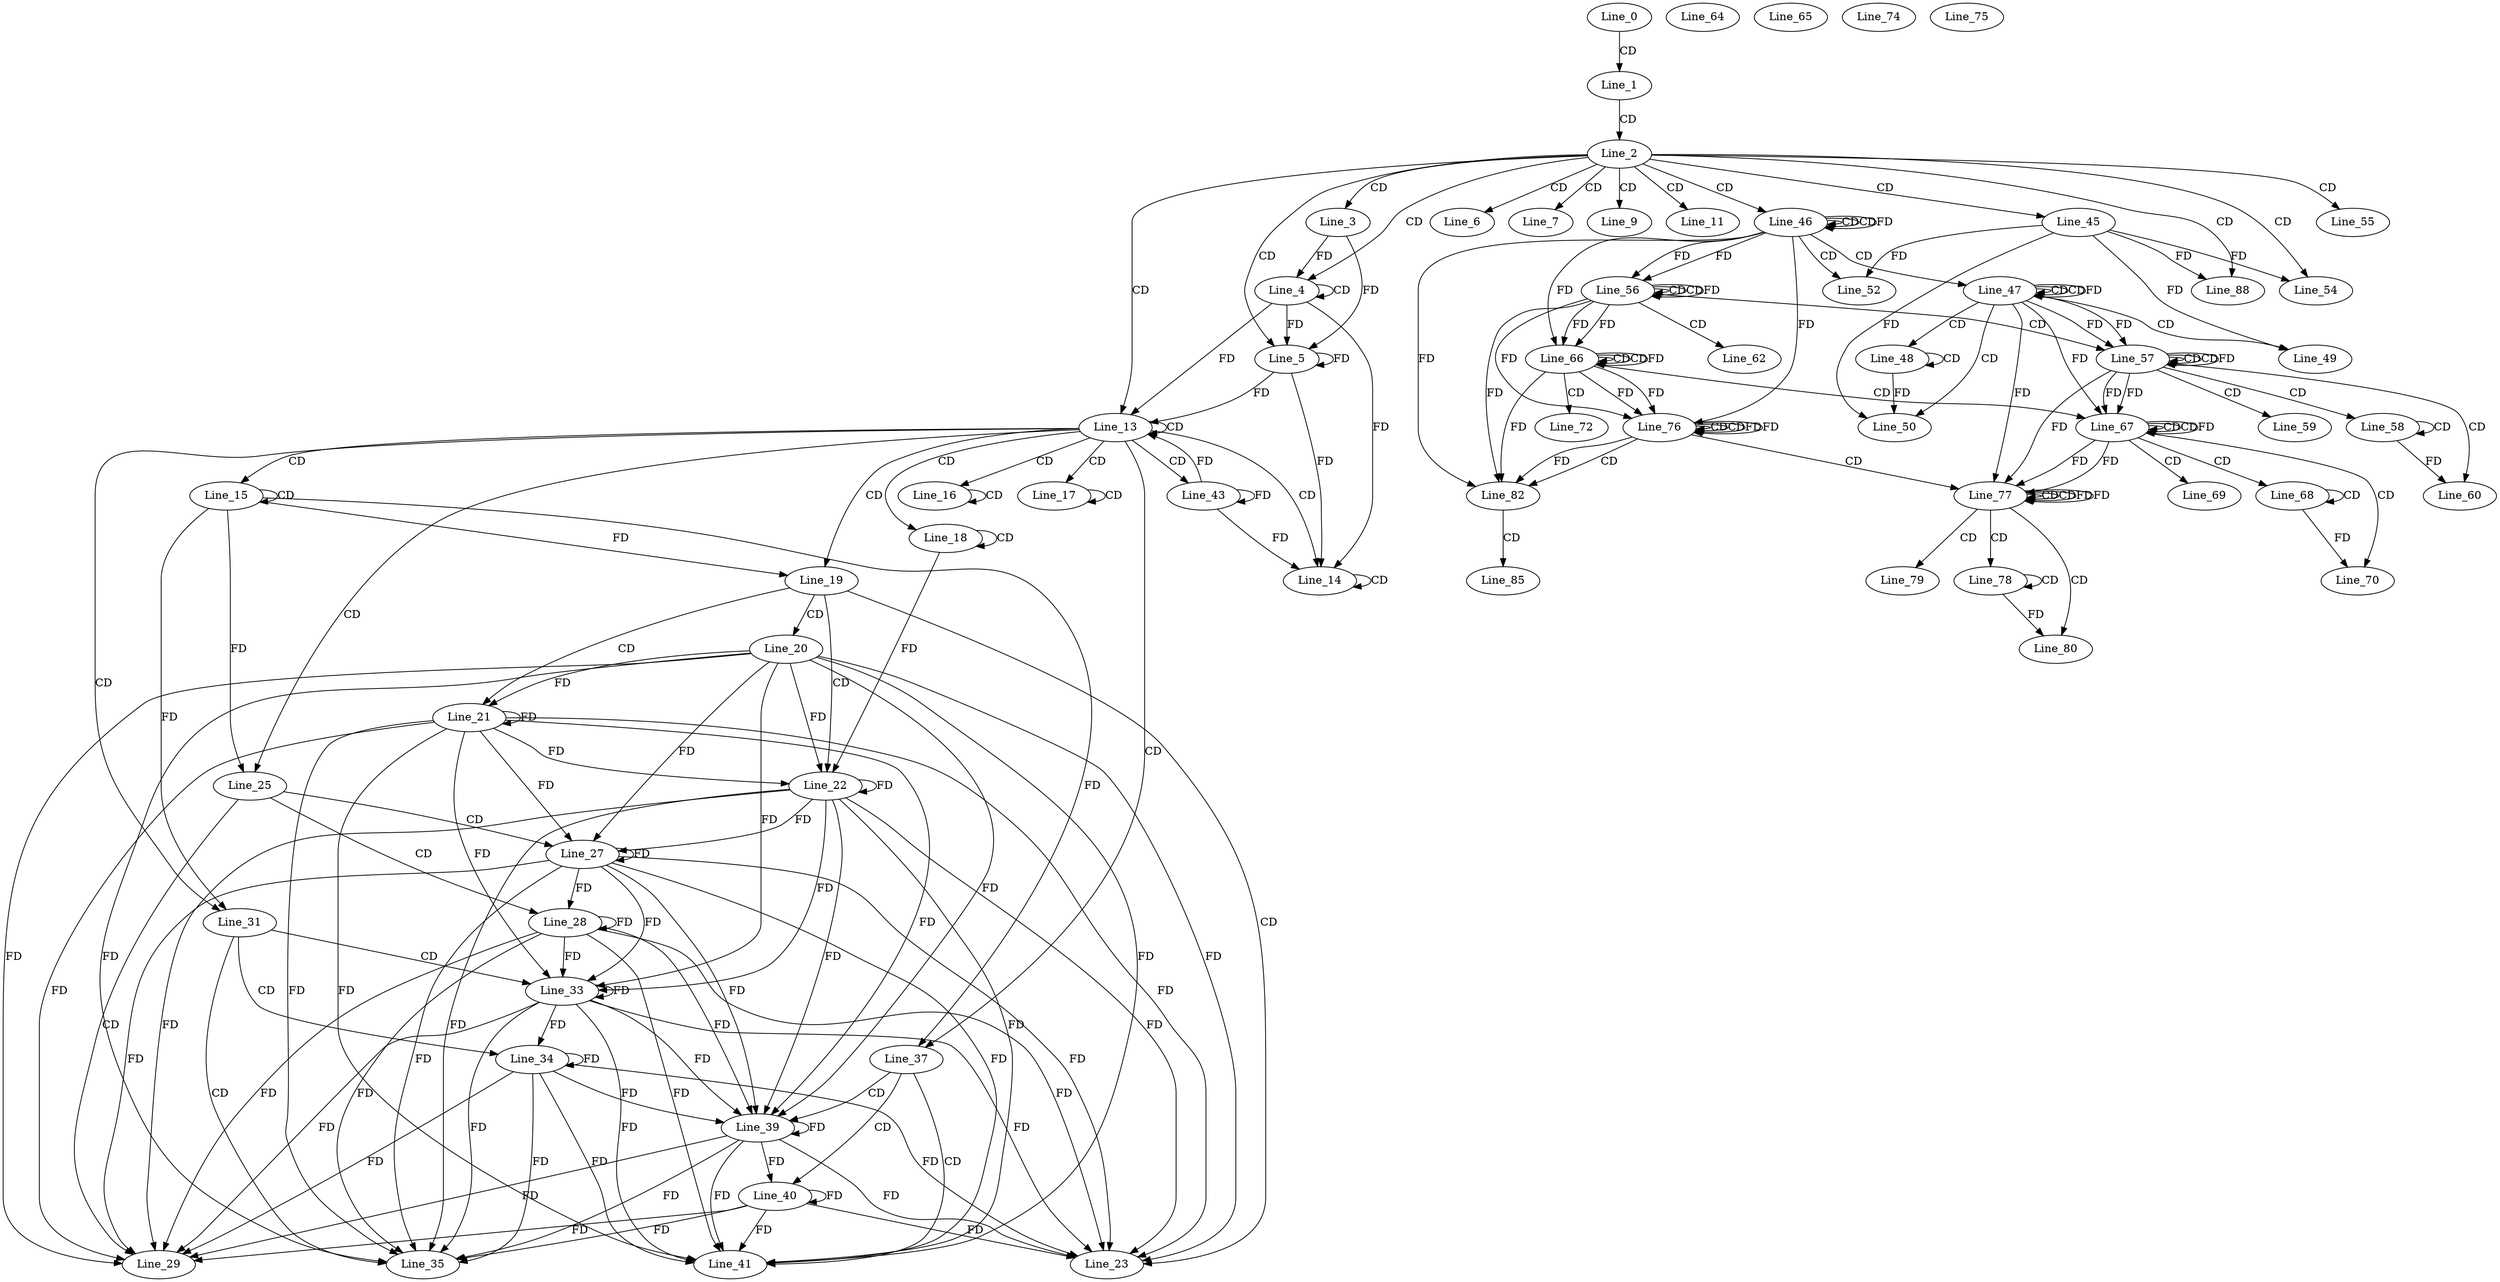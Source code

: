 digraph G {
  Line_0;
  Line_1;
  Line_2;
  Line_3;
  Line_4;
  Line_4;
  Line_5;
  Line_5;
  Line_6;
  Line_7;
  Line_9;
  Line_11;
  Line_13;
  Line_14;
  Line_14;
  Line_15;
  Line_15;
  Line_16;
  Line_16;
  Line_17;
  Line_17;
  Line_18;
  Line_18;
  Line_19;
  Line_20;
  Line_21;
  Line_22;
  Line_23;
  Line_25;
  Line_27;
  Line_28;
  Line_29;
  Line_31;
  Line_33;
  Line_34;
  Line_35;
  Line_37;
  Line_39;
  Line_40;
  Line_41;
  Line_43;
  Line_43;
  Line_45;
  Line_46;
  Line_46;
  Line_46;
  Line_47;
  Line_47;
  Line_47;
  Line_48;
  Line_48;
  Line_49;
  Line_50;
  Line_52;
  Line_54;
  Line_55;
  Line_56;
  Line_56;
  Line_56;
  Line_57;
  Line_57;
  Line_57;
  Line_58;
  Line_58;
  Line_59;
  Line_60;
  Line_62;
  Line_64;
  Line_65;
  Line_66;
  Line_66;
  Line_66;
  Line_67;
  Line_67;
  Line_67;
  Line_68;
  Line_68;
  Line_69;
  Line_70;
  Line_72;
  Line_74;
  Line_75;
  Line_76;
  Line_76;
  Line_76;
  Line_77;
  Line_77;
  Line_77;
  Line_78;
  Line_78;
  Line_79;
  Line_80;
  Line_82;
  Line_85;
  Line_88;
  Line_88;
  Line_0 -> Line_1 [ label="CD" ];
  Line_1 -> Line_2 [ label="CD" ];
  Line_2 -> Line_3 [ label="CD" ];
  Line_2 -> Line_4 [ label="CD" ];
  Line_4 -> Line_4 [ label="CD" ];
  Line_3 -> Line_4 [ label="FD" ];
  Line_2 -> Line_5 [ label="CD" ];
  Line_4 -> Line_5 [ label="FD" ];
  Line_5 -> Line_5 [ label="FD" ];
  Line_3 -> Line_5 [ label="FD" ];
  Line_2 -> Line_6 [ label="CD" ];
  Line_2 -> Line_7 [ label="CD" ];
  Line_2 -> Line_9 [ label="CD" ];
  Line_2 -> Line_11 [ label="CD" ];
  Line_2 -> Line_13 [ label="CD" ];
  Line_13 -> Line_13 [ label="CD" ];
  Line_4 -> Line_13 [ label="FD" ];
  Line_5 -> Line_13 [ label="FD" ];
  Line_13 -> Line_14 [ label="CD" ];
  Line_14 -> Line_14 [ label="CD" ];
  Line_4 -> Line_14 [ label="FD" ];
  Line_5 -> Line_14 [ label="FD" ];
  Line_13 -> Line_15 [ label="CD" ];
  Line_15 -> Line_15 [ label="CD" ];
  Line_13 -> Line_16 [ label="CD" ];
  Line_16 -> Line_16 [ label="CD" ];
  Line_13 -> Line_17 [ label="CD" ];
  Line_17 -> Line_17 [ label="CD" ];
  Line_13 -> Line_18 [ label="CD" ];
  Line_18 -> Line_18 [ label="CD" ];
  Line_13 -> Line_19 [ label="CD" ];
  Line_15 -> Line_19 [ label="FD" ];
  Line_19 -> Line_20 [ label="CD" ];
  Line_19 -> Line_21 [ label="CD" ];
  Line_20 -> Line_21 [ label="FD" ];
  Line_21 -> Line_21 [ label="FD" ];
  Line_19 -> Line_22 [ label="CD" ];
  Line_20 -> Line_22 [ label="FD" ];
  Line_21 -> Line_22 [ label="FD" ];
  Line_22 -> Line_22 [ label="FD" ];
  Line_18 -> Line_22 [ label="FD" ];
  Line_19 -> Line_23 [ label="CD" ];
  Line_20 -> Line_23 [ label="FD" ];
  Line_21 -> Line_23 [ label="FD" ];
  Line_22 -> Line_23 [ label="FD" ];
  Line_13 -> Line_25 [ label="CD" ];
  Line_15 -> Line_25 [ label="FD" ];
  Line_25 -> Line_27 [ label="CD" ];
  Line_20 -> Line_27 [ label="FD" ];
  Line_21 -> Line_27 [ label="FD" ];
  Line_22 -> Line_27 [ label="FD" ];
  Line_27 -> Line_27 [ label="FD" ];
  Line_25 -> Line_28 [ label="CD" ];
  Line_27 -> Line_28 [ label="FD" ];
  Line_28 -> Line_28 [ label="FD" ];
  Line_25 -> Line_29 [ label="CD" ];
  Line_20 -> Line_29 [ label="FD" ];
  Line_21 -> Line_29 [ label="FD" ];
  Line_22 -> Line_29 [ label="FD" ];
  Line_27 -> Line_29 [ label="FD" ];
  Line_28 -> Line_29 [ label="FD" ];
  Line_13 -> Line_31 [ label="CD" ];
  Line_15 -> Line_31 [ label="FD" ];
  Line_31 -> Line_33 [ label="CD" ];
  Line_20 -> Line_33 [ label="FD" ];
  Line_21 -> Line_33 [ label="FD" ];
  Line_22 -> Line_33 [ label="FD" ];
  Line_27 -> Line_33 [ label="FD" ];
  Line_28 -> Line_33 [ label="FD" ];
  Line_33 -> Line_33 [ label="FD" ];
  Line_31 -> Line_34 [ label="CD" ];
  Line_33 -> Line_34 [ label="FD" ];
  Line_34 -> Line_34 [ label="FD" ];
  Line_31 -> Line_35 [ label="CD" ];
  Line_20 -> Line_35 [ label="FD" ];
  Line_21 -> Line_35 [ label="FD" ];
  Line_22 -> Line_35 [ label="FD" ];
  Line_27 -> Line_35 [ label="FD" ];
  Line_28 -> Line_35 [ label="FD" ];
  Line_33 -> Line_35 [ label="FD" ];
  Line_34 -> Line_35 [ label="FD" ];
  Line_13 -> Line_37 [ label="CD" ];
  Line_15 -> Line_37 [ label="FD" ];
  Line_37 -> Line_39 [ label="CD" ];
  Line_20 -> Line_39 [ label="FD" ];
  Line_21 -> Line_39 [ label="FD" ];
  Line_22 -> Line_39 [ label="FD" ];
  Line_27 -> Line_39 [ label="FD" ];
  Line_28 -> Line_39 [ label="FD" ];
  Line_33 -> Line_39 [ label="FD" ];
  Line_34 -> Line_39 [ label="FD" ];
  Line_39 -> Line_39 [ label="FD" ];
  Line_37 -> Line_40 [ label="CD" ];
  Line_39 -> Line_40 [ label="FD" ];
  Line_40 -> Line_40 [ label="FD" ];
  Line_37 -> Line_41 [ label="CD" ];
  Line_20 -> Line_41 [ label="FD" ];
  Line_21 -> Line_41 [ label="FD" ];
  Line_22 -> Line_41 [ label="FD" ];
  Line_27 -> Line_41 [ label="FD" ];
  Line_28 -> Line_41 [ label="FD" ];
  Line_33 -> Line_41 [ label="FD" ];
  Line_34 -> Line_41 [ label="FD" ];
  Line_39 -> Line_41 [ label="FD" ];
  Line_40 -> Line_41 [ label="FD" ];
  Line_13 -> Line_43 [ label="CD" ];
  Line_43 -> Line_43 [ label="FD" ];
  Line_2 -> Line_45 [ label="CD" ];
  Line_2 -> Line_46 [ label="CD" ];
  Line_46 -> Line_46 [ label="CD" ];
  Line_46 -> Line_46 [ label="CD" ];
  Line_46 -> Line_46 [ label="FD" ];
  Line_46 -> Line_47 [ label="CD" ];
  Line_47 -> Line_47 [ label="CD" ];
  Line_47 -> Line_47 [ label="CD" ];
  Line_47 -> Line_47 [ label="FD" ];
  Line_47 -> Line_48 [ label="CD" ];
  Line_48 -> Line_48 [ label="CD" ];
  Line_47 -> Line_49 [ label="CD" ];
  Line_45 -> Line_49 [ label="FD" ];
  Line_47 -> Line_50 [ label="CD" ];
  Line_45 -> Line_50 [ label="FD" ];
  Line_48 -> Line_50 [ label="FD" ];
  Line_46 -> Line_52 [ label="CD" ];
  Line_45 -> Line_52 [ label="FD" ];
  Line_2 -> Line_54 [ label="CD" ];
  Line_45 -> Line_54 [ label="FD" ];
  Line_2 -> Line_55 [ label="CD" ];
  Line_56 -> Line_56 [ label="CD" ];
  Line_46 -> Line_56 [ label="FD" ];
  Line_56 -> Line_56 [ label="CD" ];
  Line_56 -> Line_56 [ label="FD" ];
  Line_46 -> Line_56 [ label="FD" ];
  Line_56 -> Line_57 [ label="CD" ];
  Line_57 -> Line_57 [ label="CD" ];
  Line_47 -> Line_57 [ label="FD" ];
  Line_57 -> Line_57 [ label="CD" ];
  Line_57 -> Line_57 [ label="FD" ];
  Line_47 -> Line_57 [ label="FD" ];
  Line_57 -> Line_58 [ label="CD" ];
  Line_58 -> Line_58 [ label="CD" ];
  Line_57 -> Line_59 [ label="CD" ];
  Line_57 -> Line_60 [ label="CD" ];
  Line_58 -> Line_60 [ label="FD" ];
  Line_56 -> Line_62 [ label="CD" ];
  Line_66 -> Line_66 [ label="CD" ];
  Line_56 -> Line_66 [ label="FD" ];
  Line_66 -> Line_66 [ label="CD" ];
  Line_66 -> Line_66 [ label="FD" ];
  Line_56 -> Line_66 [ label="FD" ];
  Line_46 -> Line_66 [ label="FD" ];
  Line_66 -> Line_67 [ label="CD" ];
  Line_67 -> Line_67 [ label="CD" ];
  Line_57 -> Line_67 [ label="FD" ];
  Line_67 -> Line_67 [ label="CD" ];
  Line_67 -> Line_67 [ label="FD" ];
  Line_57 -> Line_67 [ label="FD" ];
  Line_47 -> Line_67 [ label="FD" ];
  Line_67 -> Line_68 [ label="CD" ];
  Line_68 -> Line_68 [ label="CD" ];
  Line_67 -> Line_69 [ label="CD" ];
  Line_67 -> Line_70 [ label="CD" ];
  Line_68 -> Line_70 [ label="FD" ];
  Line_66 -> Line_72 [ label="CD" ];
  Line_76 -> Line_76 [ label="CD" ];
  Line_66 -> Line_76 [ label="FD" ];
  Line_76 -> Line_76 [ label="CD" ];
  Line_76 -> Line_76 [ label="FD" ];
  Line_66 -> Line_76 [ label="FD" ];
  Line_56 -> Line_76 [ label="FD" ];
  Line_46 -> Line_76 [ label="FD" ];
  Line_76 -> Line_77 [ label="CD" ];
  Line_77 -> Line_77 [ label="CD" ];
  Line_67 -> Line_77 [ label="FD" ];
  Line_77 -> Line_77 [ label="CD" ];
  Line_77 -> Line_77 [ label="FD" ];
  Line_67 -> Line_77 [ label="FD" ];
  Line_57 -> Line_77 [ label="FD" ];
  Line_47 -> Line_77 [ label="FD" ];
  Line_77 -> Line_78 [ label="CD" ];
  Line_78 -> Line_78 [ label="CD" ];
  Line_77 -> Line_79 [ label="CD" ];
  Line_77 -> Line_80 [ label="CD" ];
  Line_78 -> Line_80 [ label="FD" ];
  Line_76 -> Line_82 [ label="CD" ];
  Line_76 -> Line_82 [ label="FD" ];
  Line_66 -> Line_82 [ label="FD" ];
  Line_56 -> Line_82 [ label="FD" ];
  Line_46 -> Line_82 [ label="FD" ];
  Line_82 -> Line_85 [ label="CD" ];
  Line_2 -> Line_88 [ label="CD" ];
  Line_45 -> Line_88 [ label="FD" ];
  Line_43 -> Line_13 [ label="FD" ];
  Line_43 -> Line_14 [ label="FD" ];
  Line_27 -> Line_23 [ label="FD" ];
  Line_28 -> Line_23 [ label="FD" ];
  Line_33 -> Line_23 [ label="FD" ];
  Line_34 -> Line_23 [ label="FD" ];
  Line_39 -> Line_23 [ label="FD" ];
  Line_40 -> Line_23 [ label="FD" ];
  Line_33 -> Line_29 [ label="FD" ];
  Line_34 -> Line_29 [ label="FD" ];
  Line_39 -> Line_29 [ label="FD" ];
  Line_40 -> Line_29 [ label="FD" ];
  Line_39 -> Line_35 [ label="FD" ];
  Line_40 -> Line_35 [ label="FD" ];
  Line_76 -> Line_76 [ label="FD" ];
  Line_77 -> Line_77 [ label="FD" ];
}
